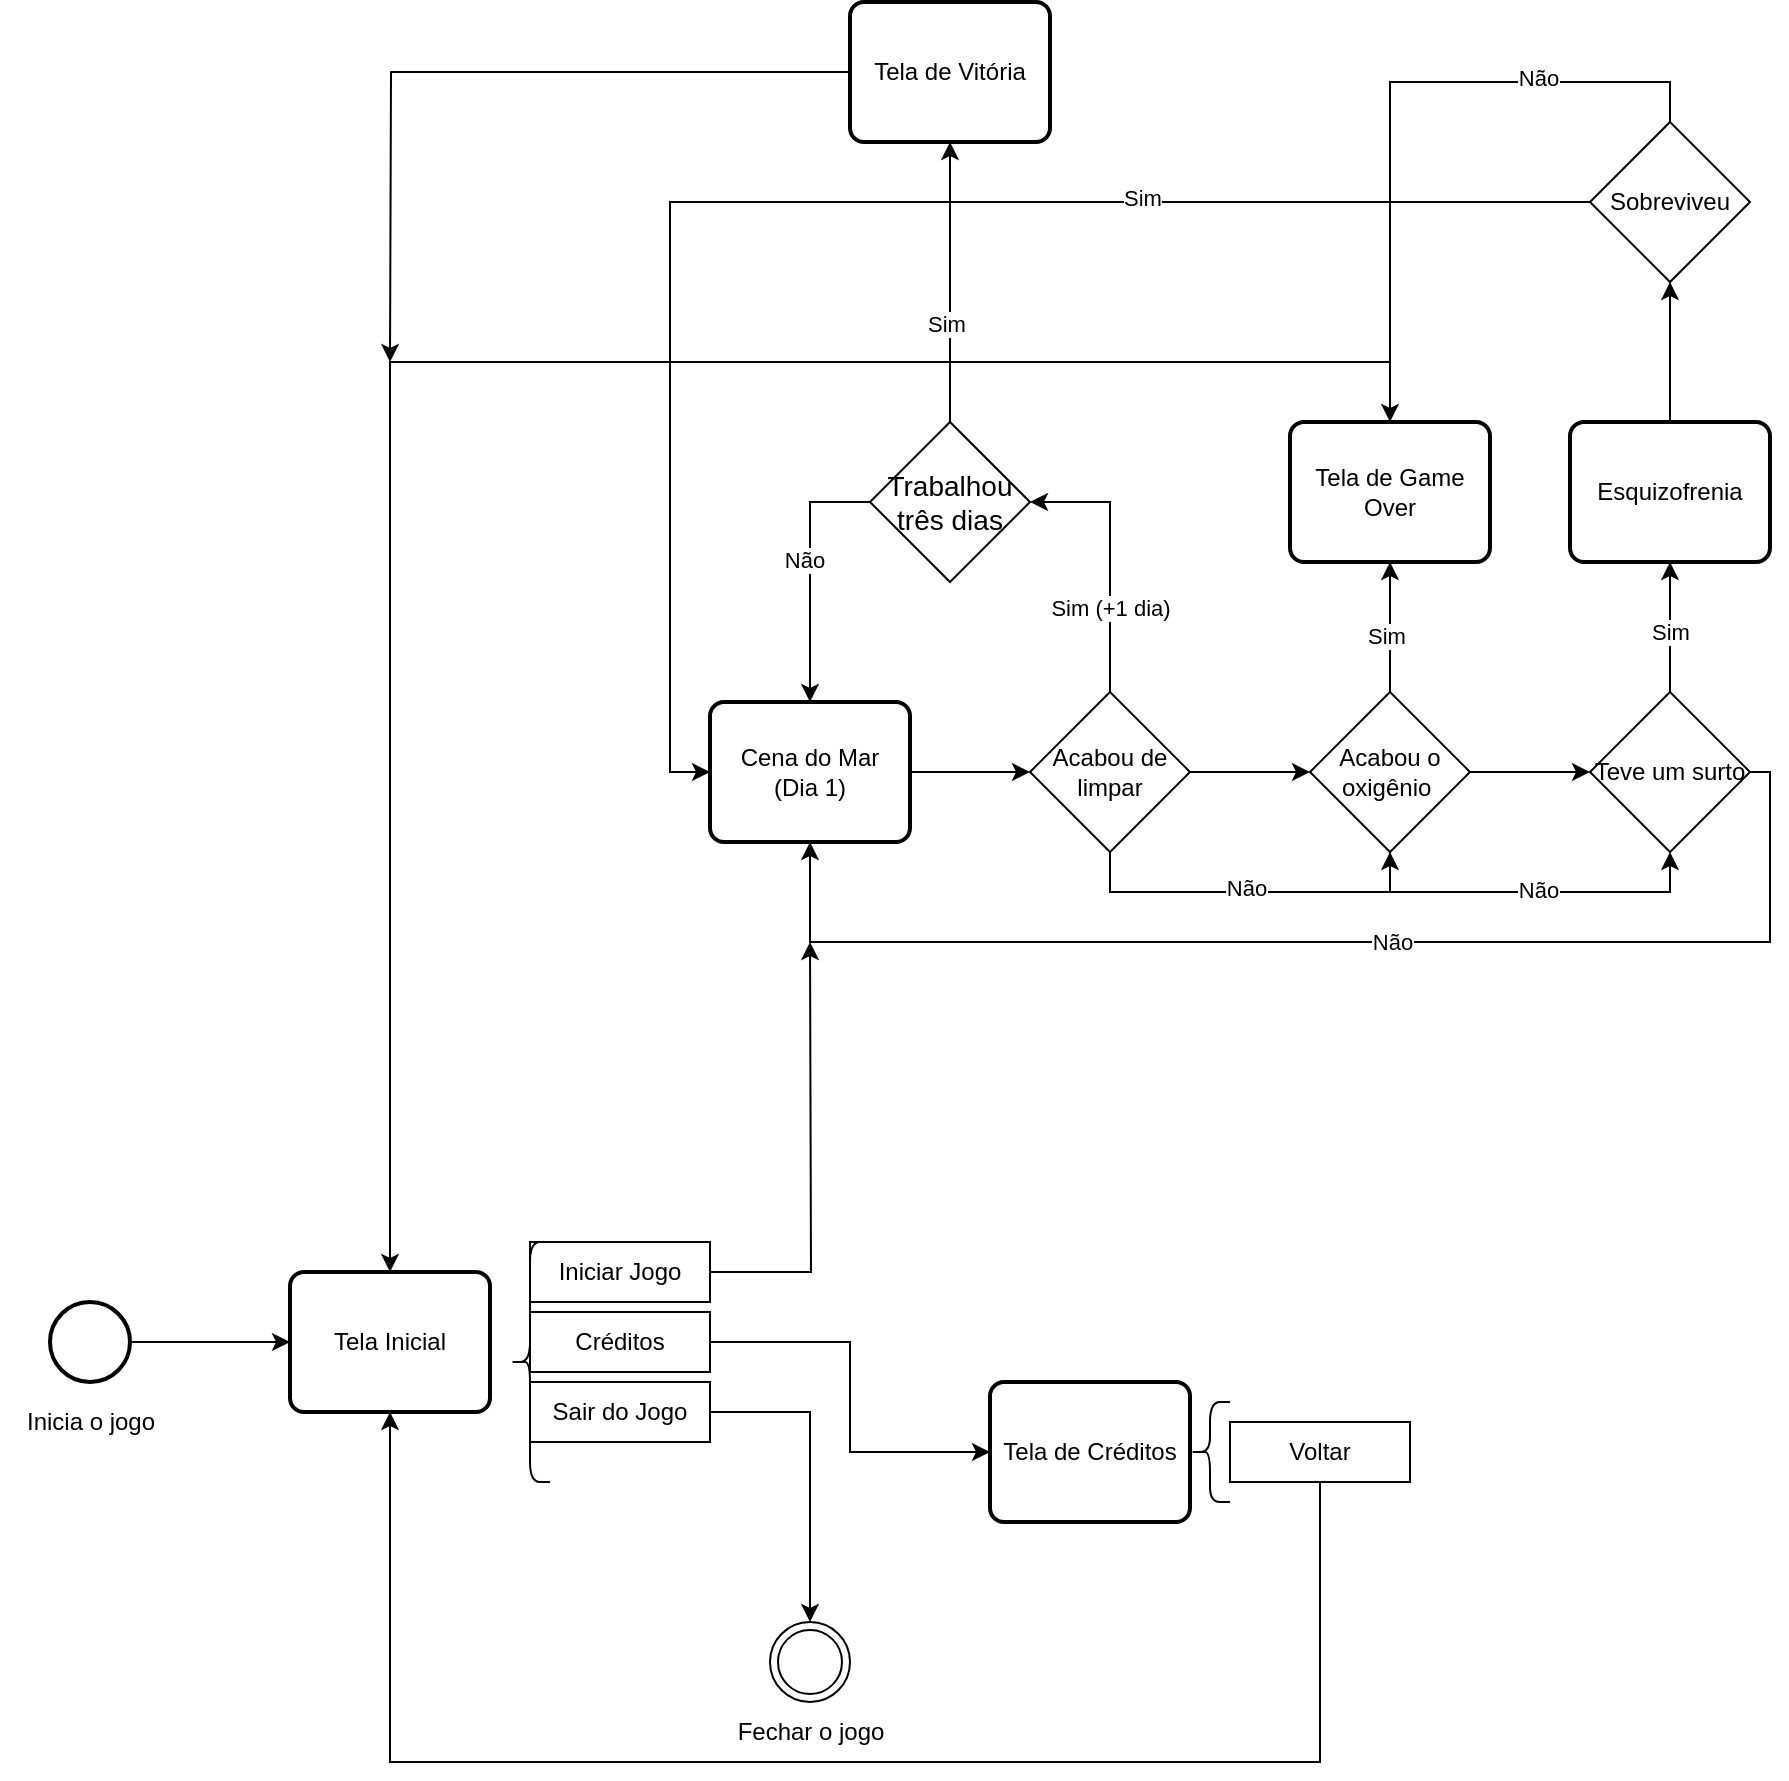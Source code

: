 <mxfile version="25.0.3">
  <diagram name="Página-1" id="IjMnZxL8B8QVJtnIk2cc">
    <mxGraphModel dx="1434" dy="738" grid="1" gridSize="10" guides="1" tooltips="1" connect="1" arrows="1" fold="1" page="1" pageScale="1" pageWidth="850" pageHeight="1100" math="0" shadow="0">
      <root>
        <mxCell id="0" />
        <mxCell id="1" parent="0" />
        <mxCell id="GDQk6cbXGNQnja2tIkY7-1" value="" style="ellipse;shape=doubleEllipse;whiteSpace=wrap;html=1;aspect=fixed;" parent="1" vertex="1">
          <mxGeometry x="440" y="820" width="40" height="40" as="geometry" />
        </mxCell>
        <mxCell id="GDQk6cbXGNQnja2tIkY7-2" style="edgeStyle=orthogonalEdgeStyle;rounded=0;orthogonalLoop=1;jettySize=auto;html=1;exitX=1;exitY=0.5;exitDx=0;exitDy=0;exitPerimeter=0;" parent="1" source="GDQk6cbXGNQnja2tIkY7-3" target="GDQk6cbXGNQnja2tIkY7-4" edge="1">
          <mxGeometry relative="1" as="geometry" />
        </mxCell>
        <mxCell id="GDQk6cbXGNQnja2tIkY7-3" value="" style="strokeWidth=2;html=1;shape=mxgraph.flowchart.start_2;whiteSpace=wrap;" parent="1" vertex="1">
          <mxGeometry x="80" y="660" width="40" height="40" as="geometry" />
        </mxCell>
        <mxCell id="GDQk6cbXGNQnja2tIkY7-4" value="Tela Inicial" style="rounded=1;whiteSpace=wrap;html=1;absoluteArcSize=1;arcSize=14;strokeWidth=2;" parent="1" vertex="1">
          <mxGeometry x="200" y="645" width="100" height="70" as="geometry" />
        </mxCell>
        <mxCell id="GDQk6cbXGNQnja2tIkY7-5" value="" style="shape=curlyBracket;whiteSpace=wrap;html=1;rounded=1;labelPosition=left;verticalLabelPosition=middle;align=right;verticalAlign=middle;" parent="1" vertex="1">
          <mxGeometry x="650" y="710" width="20" height="50" as="geometry" />
        </mxCell>
        <mxCell id="oTuGPqoXBUutvA0x3CvE-4" style="edgeStyle=orthogonalEdgeStyle;rounded=0;orthogonalLoop=1;jettySize=auto;html=1;" edge="1" parent="1" source="GDQk6cbXGNQnja2tIkY7-10">
          <mxGeometry relative="1" as="geometry">
            <mxPoint x="460" y="480" as="targetPoint" />
          </mxGeometry>
        </mxCell>
        <mxCell id="GDQk6cbXGNQnja2tIkY7-10" value="Iniciar Jogo" style="rounded=0;whiteSpace=wrap;html=1;" parent="1" vertex="1">
          <mxGeometry x="320" y="630" width="90" height="30" as="geometry" />
        </mxCell>
        <mxCell id="GDQk6cbXGNQnja2tIkY7-30" value="Inicia o jogo" style="text;html=1;align=center;verticalAlign=middle;resizable=0;points=[];autosize=1;strokeColor=none;fillColor=none;" parent="1" vertex="1">
          <mxGeometry x="55" y="705" width="90" height="30" as="geometry" />
        </mxCell>
        <mxCell id="d5QuUHYOeDsDcViRzSjH-8" style="edgeStyle=orthogonalEdgeStyle;rounded=0;orthogonalLoop=1;jettySize=auto;html=1;entryX=0;entryY=0.5;entryDx=0;entryDy=0;" parent="1" source="GDQk6cbXGNQnja2tIkY7-95" target="GDQk6cbXGNQnja2tIkY7-99" edge="1">
          <mxGeometry relative="1" as="geometry" />
        </mxCell>
        <mxCell id="GDQk6cbXGNQnja2tIkY7-95" value="Créditos" style="rounded=0;whiteSpace=wrap;html=1;" parent="1" vertex="1">
          <mxGeometry x="320" y="665" width="90" height="30" as="geometry" />
        </mxCell>
        <mxCell id="d5QuUHYOeDsDcViRzSjH-7" style="edgeStyle=orthogonalEdgeStyle;rounded=0;orthogonalLoop=1;jettySize=auto;html=1;entryX=0.5;entryY=0;entryDx=0;entryDy=0;" parent="1" source="GDQk6cbXGNQnja2tIkY7-96" target="GDQk6cbXGNQnja2tIkY7-1" edge="1">
          <mxGeometry relative="1" as="geometry" />
        </mxCell>
        <mxCell id="GDQk6cbXGNQnja2tIkY7-96" value="Sair do Jogo" style="rounded=0;whiteSpace=wrap;html=1;" parent="1" vertex="1">
          <mxGeometry x="320" y="700" width="90" height="30" as="geometry" />
        </mxCell>
        <mxCell id="GDQk6cbXGNQnja2tIkY7-99" value="Tela de Créditos" style="rounded=1;whiteSpace=wrap;html=1;absoluteArcSize=1;arcSize=14;strokeWidth=2;" parent="1" vertex="1">
          <mxGeometry x="550" y="700" width="100" height="70" as="geometry" />
        </mxCell>
        <mxCell id="d5QuUHYOeDsDcViRzSjH-6" value="Fechar o jogo" style="text;html=1;align=center;verticalAlign=middle;resizable=0;points=[];autosize=1;strokeColor=none;fillColor=none;" parent="1" vertex="1">
          <mxGeometry x="410" y="860" width="100" height="30" as="geometry" />
        </mxCell>
        <mxCell id="d5QuUHYOeDsDcViRzSjH-19" style="edgeStyle=orthogonalEdgeStyle;rounded=0;orthogonalLoop=1;jettySize=auto;html=1;entryX=0;entryY=0.5;entryDx=0;entryDy=0;" parent="1" source="d5QuUHYOeDsDcViRzSjH-10" target="d5QuUHYOeDsDcViRzSjH-18" edge="1">
          <mxGeometry relative="1" as="geometry" />
        </mxCell>
        <mxCell id="d5QuUHYOeDsDcViRzSjH-10" value="Cena do Mar&lt;div&gt;(Dia 1)&lt;/div&gt;" style="rounded=1;whiteSpace=wrap;html=1;absoluteArcSize=1;arcSize=14;strokeWidth=2;" parent="1" vertex="1">
          <mxGeometry x="410" y="360" width="100" height="70" as="geometry" />
        </mxCell>
        <mxCell id="d5QuUHYOeDsDcViRzSjH-21" style="edgeStyle=orthogonalEdgeStyle;rounded=0;orthogonalLoop=1;jettySize=auto;html=1;entryX=0;entryY=0.5;entryDx=0;entryDy=0;" parent="1" source="d5QuUHYOeDsDcViRzSjH-18" target="d5QuUHYOeDsDcViRzSjH-20" edge="1">
          <mxGeometry relative="1" as="geometry" />
        </mxCell>
        <mxCell id="d5QuUHYOeDsDcViRzSjH-24" style="edgeStyle=orthogonalEdgeStyle;rounded=0;orthogonalLoop=1;jettySize=auto;html=1;entryX=0.5;entryY=1;entryDx=0;entryDy=0;" parent="1" source="d5QuUHYOeDsDcViRzSjH-18" target="d5QuUHYOeDsDcViRzSjH-20" edge="1">
          <mxGeometry relative="1" as="geometry">
            <Array as="points">
              <mxPoint x="610" y="455" />
              <mxPoint x="750" y="455" />
            </Array>
          </mxGeometry>
        </mxCell>
        <mxCell id="d5QuUHYOeDsDcViRzSjH-25" value="Não" style="edgeLabel;html=1;align=center;verticalAlign=middle;resizable=0;points=[];" parent="d5QuUHYOeDsDcViRzSjH-24" vertex="1" connectable="0">
          <mxGeometry x="-0.022" y="2" relative="1" as="geometry">
            <mxPoint as="offset" />
          </mxGeometry>
        </mxCell>
        <mxCell id="d5QuUHYOeDsDcViRzSjH-33" style="edgeStyle=orthogonalEdgeStyle;rounded=0;orthogonalLoop=1;jettySize=auto;html=1;entryX=1;entryY=0.5;entryDx=0;entryDy=0;" parent="1" source="d5QuUHYOeDsDcViRzSjH-18" target="d5QuUHYOeDsDcViRzSjH-32" edge="1">
          <mxGeometry relative="1" as="geometry" />
        </mxCell>
        <mxCell id="d5QuUHYOeDsDcViRzSjH-36" value="Sim (+1 dia)" style="edgeLabel;html=1;align=center;verticalAlign=middle;resizable=0;points=[];" parent="d5QuUHYOeDsDcViRzSjH-33" vertex="1" connectable="0">
          <mxGeometry x="-0.378" relative="1" as="geometry">
            <mxPoint as="offset" />
          </mxGeometry>
        </mxCell>
        <mxCell id="d5QuUHYOeDsDcViRzSjH-18" value="Acabou de limpar" style="rhombus;whiteSpace=wrap;html=1;" parent="1" vertex="1">
          <mxGeometry x="570" y="355" width="80" height="80" as="geometry" />
        </mxCell>
        <mxCell id="d5QuUHYOeDsDcViRzSjH-23" style="edgeStyle=orthogonalEdgeStyle;rounded=0;orthogonalLoop=1;jettySize=auto;html=1;entryX=0;entryY=0.5;entryDx=0;entryDy=0;" parent="1" source="d5QuUHYOeDsDcViRzSjH-20" target="d5QuUHYOeDsDcViRzSjH-22" edge="1">
          <mxGeometry relative="1" as="geometry" />
        </mxCell>
        <mxCell id="d5QuUHYOeDsDcViRzSjH-26" style="edgeStyle=orthogonalEdgeStyle;rounded=0;orthogonalLoop=1;jettySize=auto;html=1;entryX=0.5;entryY=1;entryDx=0;entryDy=0;" parent="1" source="d5QuUHYOeDsDcViRzSjH-20" target="d5QuUHYOeDsDcViRzSjH-22" edge="1">
          <mxGeometry relative="1" as="geometry">
            <Array as="points">
              <mxPoint x="750" y="455" />
              <mxPoint x="890" y="455" />
            </Array>
          </mxGeometry>
        </mxCell>
        <mxCell id="d5QuUHYOeDsDcViRzSjH-27" value="Não" style="edgeLabel;html=1;align=center;verticalAlign=middle;resizable=0;points=[];" parent="d5QuUHYOeDsDcViRzSjH-26" vertex="1" connectable="0">
          <mxGeometry x="0.044" y="1" relative="1" as="geometry">
            <mxPoint as="offset" />
          </mxGeometry>
        </mxCell>
        <mxCell id="d5QuUHYOeDsDcViRzSjH-41" style="edgeStyle=orthogonalEdgeStyle;rounded=0;orthogonalLoop=1;jettySize=auto;html=1;entryX=0.5;entryY=1;entryDx=0;entryDy=0;" parent="1" source="d5QuUHYOeDsDcViRzSjH-20" target="d5QuUHYOeDsDcViRzSjH-40" edge="1">
          <mxGeometry relative="1" as="geometry" />
        </mxCell>
        <mxCell id="d5QuUHYOeDsDcViRzSjH-42" value="Sim" style="edgeLabel;html=1;align=center;verticalAlign=middle;resizable=0;points=[];" parent="d5QuUHYOeDsDcViRzSjH-41" vertex="1" connectable="0">
          <mxGeometry x="-0.139" y="2" relative="1" as="geometry">
            <mxPoint as="offset" />
          </mxGeometry>
        </mxCell>
        <mxCell id="d5QuUHYOeDsDcViRzSjH-20" value="Acabou o oxigênio&amp;nbsp;" style="rhombus;whiteSpace=wrap;html=1;" parent="1" vertex="1">
          <mxGeometry x="710" y="355" width="80" height="80" as="geometry" />
        </mxCell>
        <mxCell id="d5QuUHYOeDsDcViRzSjH-28" style="edgeStyle=orthogonalEdgeStyle;rounded=0;orthogonalLoop=1;jettySize=auto;html=1;entryX=0.5;entryY=1;entryDx=0;entryDy=0;" parent="1" source="d5QuUHYOeDsDcViRzSjH-22" target="d5QuUHYOeDsDcViRzSjH-10" edge="1">
          <mxGeometry relative="1" as="geometry">
            <Array as="points">
              <mxPoint x="940" y="395" />
              <mxPoint x="940" y="480" />
              <mxPoint x="460" y="480" />
            </Array>
          </mxGeometry>
        </mxCell>
        <mxCell id="d5QuUHYOeDsDcViRzSjH-29" value="Não" style="edgeLabel;html=1;align=center;verticalAlign=middle;resizable=0;points=[];" parent="d5QuUHYOeDsDcViRzSjH-28" vertex="1" connectable="0">
          <mxGeometry x="-0.091" relative="1" as="geometry">
            <mxPoint as="offset" />
          </mxGeometry>
        </mxCell>
        <mxCell id="d5QuUHYOeDsDcViRzSjH-44" style="edgeStyle=orthogonalEdgeStyle;rounded=0;orthogonalLoop=1;jettySize=auto;html=1;entryX=0.5;entryY=1;entryDx=0;entryDy=0;" parent="1" source="d5QuUHYOeDsDcViRzSjH-22" target="d5QuUHYOeDsDcViRzSjH-43" edge="1">
          <mxGeometry relative="1" as="geometry" />
        </mxCell>
        <mxCell id="d5QuUHYOeDsDcViRzSjH-45" value="Sim" style="edgeLabel;html=1;align=center;verticalAlign=middle;resizable=0;points=[];" parent="d5QuUHYOeDsDcViRzSjH-44" vertex="1" connectable="0">
          <mxGeometry x="-0.077" relative="1" as="geometry">
            <mxPoint as="offset" />
          </mxGeometry>
        </mxCell>
        <mxCell id="d5QuUHYOeDsDcViRzSjH-22" value="Teve um surto" style="rhombus;whiteSpace=wrap;html=1;" parent="1" vertex="1">
          <mxGeometry x="850" y="355" width="80" height="80" as="geometry" />
        </mxCell>
        <mxCell id="d5QuUHYOeDsDcViRzSjH-37" style="edgeStyle=orthogonalEdgeStyle;rounded=0;orthogonalLoop=1;jettySize=auto;html=1;entryX=0.5;entryY=0;entryDx=0;entryDy=0;exitX=0;exitY=0.5;exitDx=0;exitDy=0;" parent="1" source="d5QuUHYOeDsDcViRzSjH-32" target="d5QuUHYOeDsDcViRzSjH-10" edge="1">
          <mxGeometry relative="1" as="geometry">
            <mxPoint x="460" y="350" as="targetPoint" />
          </mxGeometry>
        </mxCell>
        <mxCell id="d5QuUHYOeDsDcViRzSjH-39" value="Não" style="edgeLabel;html=1;align=center;verticalAlign=middle;resizable=0;points=[];" parent="d5QuUHYOeDsDcViRzSjH-37" vertex="1" connectable="0">
          <mxGeometry x="-0.092" y="-3" relative="1" as="geometry">
            <mxPoint as="offset" />
          </mxGeometry>
        </mxCell>
        <mxCell id="oTuGPqoXBUutvA0x3CvE-9" style="edgeStyle=orthogonalEdgeStyle;rounded=0;orthogonalLoop=1;jettySize=auto;html=1;" edge="1" parent="1" source="d5QuUHYOeDsDcViRzSjH-32" target="oTuGPqoXBUutvA0x3CvE-8">
          <mxGeometry relative="1" as="geometry" />
        </mxCell>
        <mxCell id="oTuGPqoXBUutvA0x3CvE-10" value="Sim" style="edgeLabel;html=1;align=center;verticalAlign=middle;resizable=0;points=[];" vertex="1" connectable="0" parent="oTuGPqoXBUutvA0x3CvE-9">
          <mxGeometry x="-0.3" y="2" relative="1" as="geometry">
            <mxPoint as="offset" />
          </mxGeometry>
        </mxCell>
        <mxCell id="d5QuUHYOeDsDcViRzSjH-32" value="&lt;font style=&quot;font-size: 14px;&quot;&gt;Trabalhou três dias&lt;/font&gt;" style="rhombus;whiteSpace=wrap;html=1;" parent="1" vertex="1">
          <mxGeometry x="490" y="220" width="80" height="80" as="geometry" />
        </mxCell>
        <mxCell id="oTuGPqoXBUutvA0x3CvE-7" style="edgeStyle=orthogonalEdgeStyle;rounded=0;orthogonalLoop=1;jettySize=auto;html=1;entryX=0.5;entryY=0;entryDx=0;entryDy=0;" edge="1" parent="1" source="d5QuUHYOeDsDcViRzSjH-40" target="GDQk6cbXGNQnja2tIkY7-4">
          <mxGeometry relative="1" as="geometry">
            <Array as="points">
              <mxPoint x="750" y="190" />
              <mxPoint x="250" y="190" />
            </Array>
          </mxGeometry>
        </mxCell>
        <mxCell id="d5QuUHYOeDsDcViRzSjH-40" value="Tela de Game Over" style="rounded=1;whiteSpace=wrap;html=1;absoluteArcSize=1;arcSize=14;strokeWidth=2;" parent="1" vertex="1">
          <mxGeometry x="700" y="220" width="100" height="70" as="geometry" />
        </mxCell>
        <mxCell id="d5QuUHYOeDsDcViRzSjH-47" style="edgeStyle=orthogonalEdgeStyle;rounded=0;orthogonalLoop=1;jettySize=auto;html=1;entryX=0.5;entryY=1;entryDx=0;entryDy=0;" parent="1" source="d5QuUHYOeDsDcViRzSjH-43" target="d5QuUHYOeDsDcViRzSjH-46" edge="1">
          <mxGeometry relative="1" as="geometry" />
        </mxCell>
        <mxCell id="d5QuUHYOeDsDcViRzSjH-43" value="Esquizofrenia" style="rounded=1;whiteSpace=wrap;html=1;absoluteArcSize=1;arcSize=14;strokeWidth=2;" parent="1" vertex="1">
          <mxGeometry x="840" y="220" width="100" height="70" as="geometry" />
        </mxCell>
        <mxCell id="d5QuUHYOeDsDcViRzSjH-48" style="edgeStyle=orthogonalEdgeStyle;rounded=0;orthogonalLoop=1;jettySize=auto;html=1;entryX=0;entryY=0.5;entryDx=0;entryDy=0;" parent="1" source="d5QuUHYOeDsDcViRzSjH-46" target="d5QuUHYOeDsDcViRzSjH-10" edge="1">
          <mxGeometry relative="1" as="geometry" />
        </mxCell>
        <mxCell id="d5QuUHYOeDsDcViRzSjH-50" value="Sim" style="edgeLabel;html=1;align=center;verticalAlign=middle;resizable=0;points=[];" parent="d5QuUHYOeDsDcViRzSjH-48" vertex="1" connectable="0">
          <mxGeometry x="-0.414" y="-2" relative="1" as="geometry">
            <mxPoint as="offset" />
          </mxGeometry>
        </mxCell>
        <mxCell id="d5QuUHYOeDsDcViRzSjH-51" style="edgeStyle=orthogonalEdgeStyle;rounded=0;orthogonalLoop=1;jettySize=auto;html=1;entryX=0.5;entryY=0;entryDx=0;entryDy=0;" parent="1" source="d5QuUHYOeDsDcViRzSjH-46" target="d5QuUHYOeDsDcViRzSjH-40" edge="1">
          <mxGeometry relative="1" as="geometry">
            <Array as="points">
              <mxPoint x="890" y="50" />
              <mxPoint x="750" y="50" />
            </Array>
          </mxGeometry>
        </mxCell>
        <mxCell id="d5QuUHYOeDsDcViRzSjH-52" value="Não" style="edgeLabel;html=1;align=center;verticalAlign=middle;resizable=0;points=[];" parent="d5QuUHYOeDsDcViRzSjH-51" vertex="1" connectable="0">
          <mxGeometry x="-0.479" y="-2" relative="1" as="geometry">
            <mxPoint as="offset" />
          </mxGeometry>
        </mxCell>
        <mxCell id="d5QuUHYOeDsDcViRzSjH-46" value="Sobreviveu" style="rhombus;whiteSpace=wrap;html=1;" parent="1" vertex="1">
          <mxGeometry x="850" y="70" width="80" height="80" as="geometry" />
        </mxCell>
        <mxCell id="oTuGPqoXBUutvA0x3CvE-1" value="" style="shape=curlyBracket;whiteSpace=wrap;html=1;rounded=1;labelPosition=left;verticalLabelPosition=middle;align=right;verticalAlign=middle;" vertex="1" parent="1">
          <mxGeometry x="310" y="630" width="20" height="120" as="geometry" />
        </mxCell>
        <mxCell id="oTuGPqoXBUutvA0x3CvE-3" style="edgeStyle=orthogonalEdgeStyle;rounded=0;orthogonalLoop=1;jettySize=auto;html=1;entryX=0.5;entryY=1;entryDx=0;entryDy=0;" edge="1" parent="1" source="oTuGPqoXBUutvA0x3CvE-2" target="GDQk6cbXGNQnja2tIkY7-4">
          <mxGeometry relative="1" as="geometry">
            <Array as="points">
              <mxPoint x="715" y="890" />
              <mxPoint x="250" y="890" />
            </Array>
          </mxGeometry>
        </mxCell>
        <mxCell id="oTuGPqoXBUutvA0x3CvE-2" value="Voltar" style="rounded=0;whiteSpace=wrap;html=1;" vertex="1" parent="1">
          <mxGeometry x="670" y="720" width="90" height="30" as="geometry" />
        </mxCell>
        <mxCell id="oTuGPqoXBUutvA0x3CvE-11" style="edgeStyle=orthogonalEdgeStyle;rounded=0;orthogonalLoop=1;jettySize=auto;html=1;" edge="1" parent="1" source="oTuGPqoXBUutvA0x3CvE-8">
          <mxGeometry relative="1" as="geometry">
            <mxPoint x="250" y="190" as="targetPoint" />
          </mxGeometry>
        </mxCell>
        <mxCell id="oTuGPqoXBUutvA0x3CvE-8" value="Tela de Vitória" style="rounded=1;whiteSpace=wrap;html=1;absoluteArcSize=1;arcSize=14;strokeWidth=2;" vertex="1" parent="1">
          <mxGeometry x="480" y="10" width="100" height="70" as="geometry" />
        </mxCell>
      </root>
    </mxGraphModel>
  </diagram>
</mxfile>
